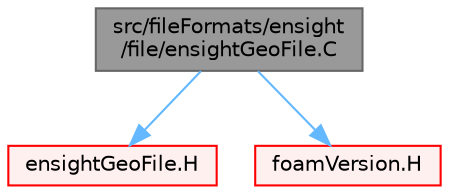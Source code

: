 digraph "src/fileFormats/ensight/file/ensightGeoFile.C"
{
 // LATEX_PDF_SIZE
  bgcolor="transparent";
  edge [fontname=Helvetica,fontsize=10,labelfontname=Helvetica,labelfontsize=10];
  node [fontname=Helvetica,fontsize=10,shape=box,height=0.2,width=0.4];
  Node1 [id="Node000001",label="src/fileFormats/ensight\l/file/ensightGeoFile.C",height=0.2,width=0.4,color="gray40", fillcolor="grey60", style="filled", fontcolor="black",tooltip=" "];
  Node1 -> Node2 [id="edge1_Node000001_Node000002",color="steelblue1",style="solid",tooltip=" "];
  Node2 [id="Node000002",label="ensightGeoFile.H",height=0.2,width=0.4,color="red", fillcolor="#FFF0F0", style="filled",URL="$ensightGeoFile_8H.html",tooltip=" "];
  Node1 -> Node103 [id="edge2_Node000001_Node000103",color="steelblue1",style="solid",tooltip=" "];
  Node103 [id="Node000103",label="foamVersion.H",height=0.2,width=0.4,color="red", fillcolor="#FFF0F0", style="filled",URL="$foamVersion_8H.html",tooltip=" "];
}
